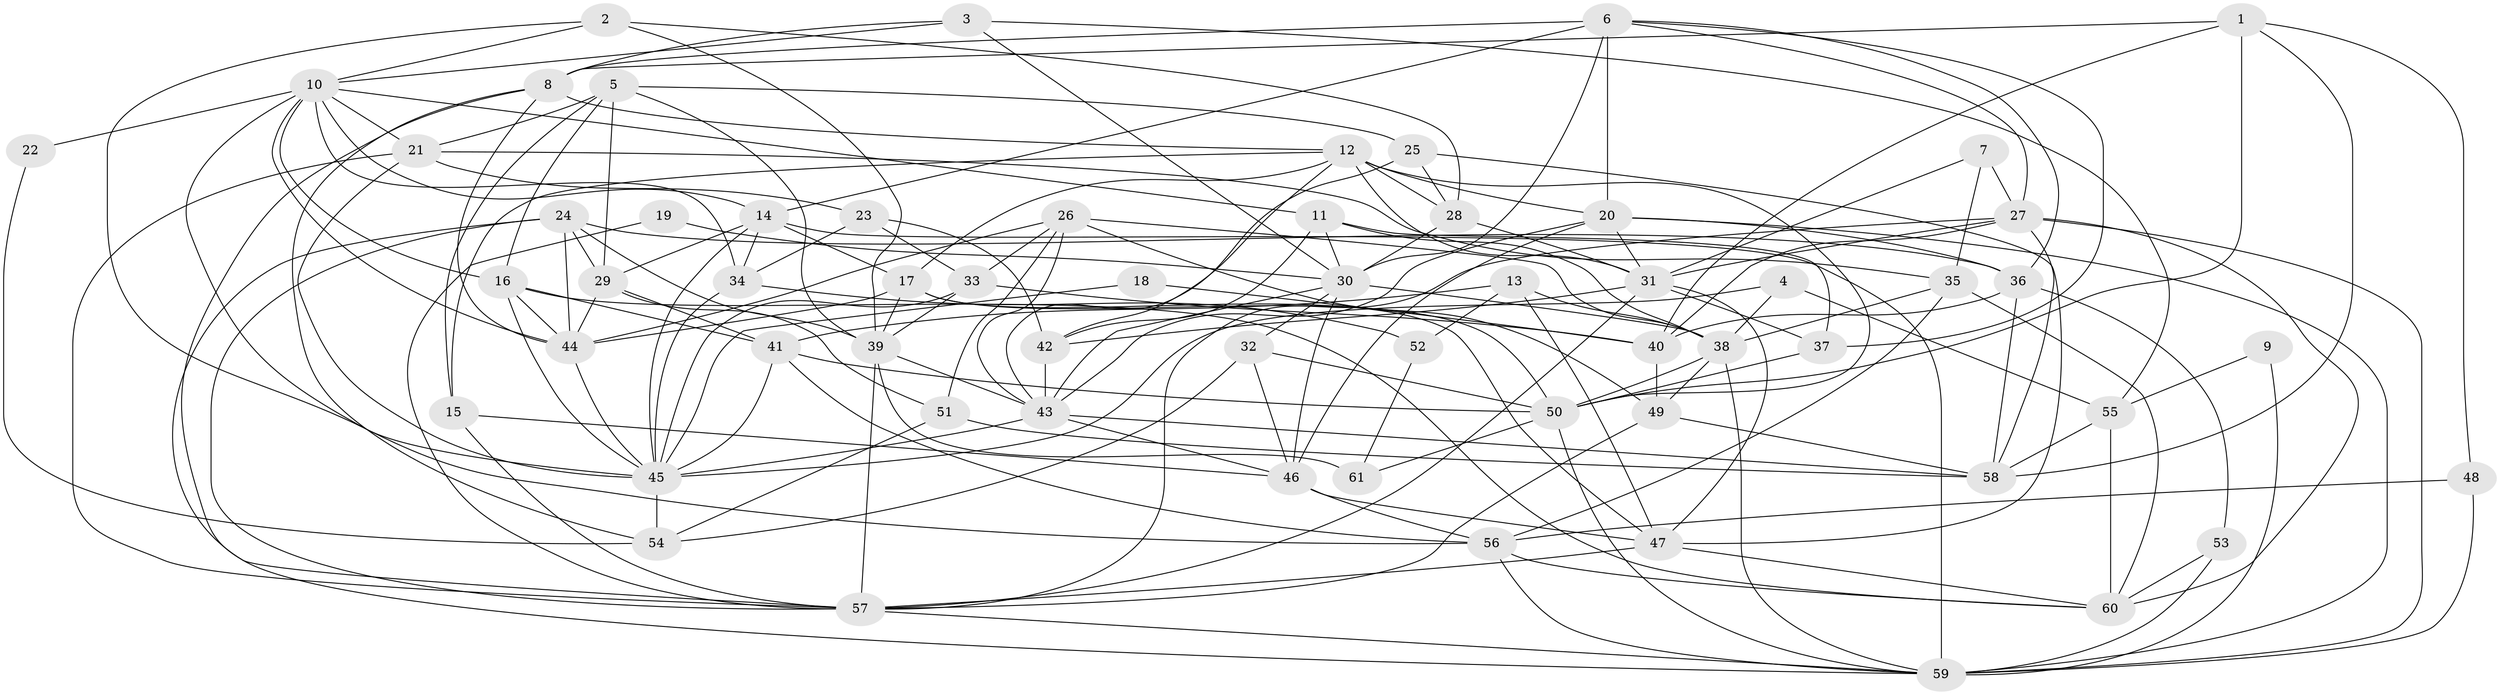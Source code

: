 // original degree distribution, {3: 0.2644628099173554, 8: 0.024793388429752067, 4: 0.2809917355371901, 5: 0.15702479338842976, 2: 0.1487603305785124, 6: 0.08264462809917356, 7: 0.03305785123966942, 9: 0.008264462809917356}
// Generated by graph-tools (version 1.1) at 2025/50/03/09/25 03:50:09]
// undirected, 61 vertices, 178 edges
graph export_dot {
graph [start="1"]
  node [color=gray90,style=filled];
  1;
  2;
  3;
  4;
  5;
  6;
  7;
  8;
  9;
  10;
  11;
  12;
  13;
  14;
  15;
  16;
  17;
  18;
  19;
  20;
  21;
  22;
  23;
  24;
  25;
  26;
  27;
  28;
  29;
  30;
  31;
  32;
  33;
  34;
  35;
  36;
  37;
  38;
  39;
  40;
  41;
  42;
  43;
  44;
  45;
  46;
  47;
  48;
  49;
  50;
  51;
  52;
  53;
  54;
  55;
  56;
  57;
  58;
  59;
  60;
  61;
  1 -- 8 [weight=1.0];
  1 -- 40 [weight=1.0];
  1 -- 48 [weight=1.0];
  1 -- 50 [weight=1.0];
  1 -- 58 [weight=1.0];
  2 -- 10 [weight=1.0];
  2 -- 28 [weight=1.0];
  2 -- 39 [weight=1.0];
  2 -- 56 [weight=1.0];
  3 -- 8 [weight=1.0];
  3 -- 10 [weight=1.0];
  3 -- 30 [weight=1.0];
  3 -- 55 [weight=1.0];
  4 -- 38 [weight=1.0];
  4 -- 45 [weight=1.0];
  4 -- 55 [weight=1.0];
  5 -- 15 [weight=1.0];
  5 -- 16 [weight=1.0];
  5 -- 21 [weight=1.0];
  5 -- 25 [weight=1.0];
  5 -- 29 [weight=1.0];
  5 -- 39 [weight=1.0];
  6 -- 8 [weight=1.0];
  6 -- 14 [weight=1.0];
  6 -- 20 [weight=1.0];
  6 -- 27 [weight=1.0];
  6 -- 30 [weight=1.0];
  6 -- 36 [weight=1.0];
  6 -- 37 [weight=1.0];
  7 -- 27 [weight=1.0];
  7 -- 31 [weight=1.0];
  7 -- 35 [weight=1.0];
  8 -- 12 [weight=1.0];
  8 -- 44 [weight=1.0];
  8 -- 54 [weight=1.0];
  8 -- 57 [weight=1.0];
  9 -- 55 [weight=1.0];
  9 -- 59 [weight=1.0];
  10 -- 11 [weight=1.0];
  10 -- 14 [weight=1.0];
  10 -- 16 [weight=1.0];
  10 -- 21 [weight=1.0];
  10 -- 22 [weight=1.0];
  10 -- 34 [weight=1.0];
  10 -- 44 [weight=1.0];
  10 -- 45 [weight=1.0];
  11 -- 30 [weight=1.0];
  11 -- 37 [weight=1.0];
  11 -- 38 [weight=1.0];
  11 -- 42 [weight=1.0];
  12 -- 15 [weight=1.0];
  12 -- 17 [weight=1.0];
  12 -- 20 [weight=1.0];
  12 -- 28 [weight=1.0];
  12 -- 31 [weight=1.0];
  12 -- 42 [weight=1.0];
  12 -- 50 [weight=1.0];
  13 -- 38 [weight=1.0];
  13 -- 41 [weight=1.0];
  13 -- 47 [weight=1.0];
  13 -- 52 [weight=1.0];
  14 -- 17 [weight=1.0];
  14 -- 29 [weight=1.0];
  14 -- 34 [weight=1.0];
  14 -- 45 [weight=1.0];
  14 -- 59 [weight=1.0];
  15 -- 46 [weight=1.0];
  15 -- 57 [weight=1.0];
  16 -- 41 [weight=1.0];
  16 -- 44 [weight=1.0];
  16 -- 45 [weight=1.0];
  16 -- 60 [weight=1.0];
  17 -- 39 [weight=1.0];
  17 -- 44 [weight=1.0];
  17 -- 47 [weight=1.0];
  17 -- 50 [weight=1.0];
  18 -- 40 [weight=1.0];
  18 -- 45 [weight=1.0];
  19 -- 30 [weight=1.0];
  19 -- 57 [weight=1.0];
  20 -- 31 [weight=1.0];
  20 -- 36 [weight=1.0];
  20 -- 43 [weight=1.0];
  20 -- 46 [weight=1.0];
  20 -- 59 [weight=1.0];
  21 -- 23 [weight=1.0];
  21 -- 35 [weight=1.0];
  21 -- 45 [weight=1.0];
  21 -- 57 [weight=1.0];
  22 -- 54 [weight=1.0];
  23 -- 33 [weight=1.0];
  23 -- 34 [weight=1.0];
  23 -- 42 [weight=1.0];
  24 -- 29 [weight=1.0];
  24 -- 36 [weight=1.0];
  24 -- 39 [weight=1.0];
  24 -- 44 [weight=1.0];
  24 -- 57 [weight=1.0];
  24 -- 59 [weight=1.0];
  25 -- 28 [weight=1.0];
  25 -- 43 [weight=1.0];
  25 -- 47 [weight=1.0];
  26 -- 33 [weight=1.0];
  26 -- 38 [weight=1.0];
  26 -- 43 [weight=1.0];
  26 -- 44 [weight=1.0];
  26 -- 49 [weight=1.0];
  26 -- 51 [weight=1.0];
  27 -- 31 [weight=1.0];
  27 -- 40 [weight=1.0];
  27 -- 57 [weight=1.0];
  27 -- 58 [weight=1.0];
  27 -- 59 [weight=1.0];
  27 -- 60 [weight=1.0];
  28 -- 30 [weight=1.0];
  28 -- 31 [weight=1.0];
  29 -- 41 [weight=1.0];
  29 -- 44 [weight=1.0];
  29 -- 51 [weight=1.0];
  30 -- 32 [weight=1.0];
  30 -- 38 [weight=1.0];
  30 -- 43 [weight=1.0];
  30 -- 46 [weight=1.0];
  31 -- 37 [weight=1.0];
  31 -- 42 [weight=1.0];
  31 -- 47 [weight=1.0];
  31 -- 57 [weight=1.0];
  32 -- 46 [weight=1.0];
  32 -- 50 [weight=1.0];
  32 -- 54 [weight=1.0];
  33 -- 39 [weight=1.0];
  33 -- 40 [weight=1.0];
  33 -- 45 [weight=1.0];
  34 -- 45 [weight=1.0];
  34 -- 52 [weight=1.0];
  35 -- 38 [weight=1.0];
  35 -- 56 [weight=1.0];
  35 -- 60 [weight=1.0];
  36 -- 40 [weight=1.0];
  36 -- 53 [weight=1.0];
  36 -- 58 [weight=1.0];
  37 -- 50 [weight=1.0];
  38 -- 49 [weight=1.0];
  38 -- 50 [weight=1.0];
  38 -- 59 [weight=1.0];
  39 -- 43 [weight=1.0];
  39 -- 57 [weight=1.0];
  39 -- 61 [weight=1.0];
  40 -- 49 [weight=1.0];
  41 -- 45 [weight=1.0];
  41 -- 50 [weight=1.0];
  41 -- 56 [weight=1.0];
  42 -- 43 [weight=1.0];
  43 -- 45 [weight=1.0];
  43 -- 46 [weight=1.0];
  43 -- 58 [weight=1.0];
  44 -- 45 [weight=1.0];
  45 -- 54 [weight=1.0];
  46 -- 47 [weight=1.0];
  46 -- 56 [weight=1.0];
  47 -- 57 [weight=1.0];
  47 -- 60 [weight=1.0];
  48 -- 56 [weight=1.0];
  48 -- 59 [weight=1.0];
  49 -- 57 [weight=1.0];
  49 -- 58 [weight=1.0];
  50 -- 59 [weight=1.0];
  50 -- 61 [weight=1.0];
  51 -- 54 [weight=1.0];
  51 -- 58 [weight=2.0];
  52 -- 61 [weight=1.0];
  53 -- 59 [weight=1.0];
  53 -- 60 [weight=1.0];
  55 -- 58 [weight=1.0];
  55 -- 60 [weight=1.0];
  56 -- 59 [weight=1.0];
  56 -- 60 [weight=1.0];
  57 -- 59 [weight=1.0];
}

